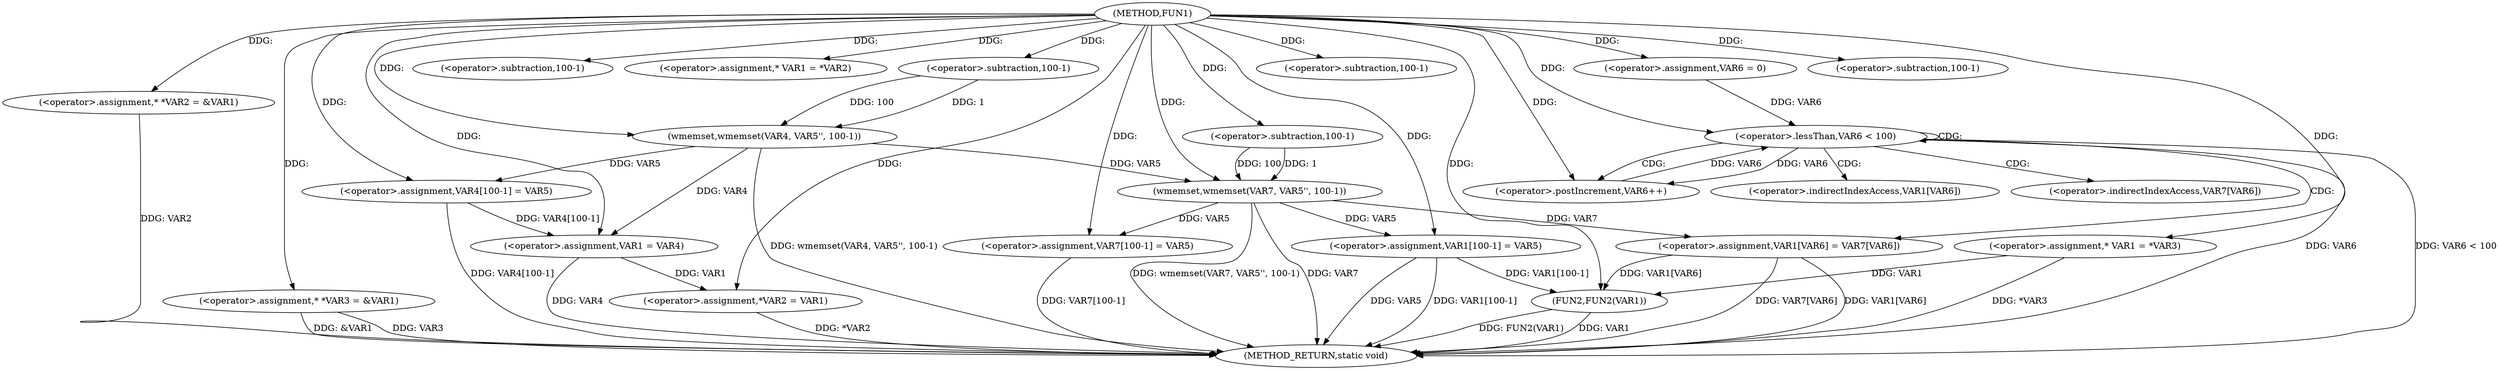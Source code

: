 digraph FUN1 {  
"1000100" [label = "(METHOD,FUN1)" ]
"1000188" [label = "(METHOD_RETURN,static void)" ]
"1000104" [label = "(<operator>.assignment,* *VAR2 = &VAR1)" ]
"1000109" [label = "(<operator>.assignment,* *VAR3 = &VAR1)" ]
"1000114" [label = "(wmemset,wmemset(VAR4, VAR5'', 100-1))" ]
"1000117" [label = "(<operator>.subtraction,100-1)" ]
"1000120" [label = "(<operator>.assignment,VAR4[100-1] = VAR5)" ]
"1000123" [label = "(<operator>.subtraction,100-1)" ]
"1000129" [label = "(<operator>.assignment,* VAR1 = *VAR2)" ]
"1000133" [label = "(<operator>.assignment,VAR1 = VAR4)" ]
"1000136" [label = "(<operator>.assignment,*VAR2 = VAR1)" ]
"1000142" [label = "(<operator>.assignment,* VAR1 = *VAR3)" ]
"1000149" [label = "(wmemset,wmemset(VAR7, VAR5'', 100-1))" ]
"1000152" [label = "(<operator>.subtraction,100-1)" ]
"1000155" [label = "(<operator>.assignment,VAR7[100-1] = VAR5)" ]
"1000158" [label = "(<operator>.subtraction,100-1)" ]
"1000163" [label = "(<operator>.assignment,VAR6 = 0)" ]
"1000166" [label = "(<operator>.lessThan,VAR6 < 100)" ]
"1000169" [label = "(<operator>.postIncrement,VAR6++)" ]
"1000172" [label = "(<operator>.assignment,VAR1[VAR6] = VAR7[VAR6])" ]
"1000179" [label = "(<operator>.assignment,VAR1[100-1] = VAR5)" ]
"1000182" [label = "(<operator>.subtraction,100-1)" ]
"1000186" [label = "(FUN2,FUN2(VAR1))" ]
"1000173" [label = "(<operator>.indirectIndexAccess,VAR1[VAR6])" ]
"1000176" [label = "(<operator>.indirectIndexAccess,VAR7[VAR6])" ]
  "1000186" -> "1000188"  [ label = "DDG: FUN2(VAR1)"] 
  "1000179" -> "1000188"  [ label = "DDG: VAR5"] 
  "1000104" -> "1000188"  [ label = "DDG: VAR2"] 
  "1000114" -> "1000188"  [ label = "DDG: wmemset(VAR4, VAR5'', 100-1)"] 
  "1000166" -> "1000188"  [ label = "DDG: VAR6 < 100"] 
  "1000149" -> "1000188"  [ label = "DDG: VAR7"] 
  "1000155" -> "1000188"  [ label = "DDG: VAR7[100-1]"] 
  "1000109" -> "1000188"  [ label = "DDG: &VAR1"] 
  "1000186" -> "1000188"  [ label = "DDG: VAR1"] 
  "1000142" -> "1000188"  [ label = "DDG: *VAR3"] 
  "1000166" -> "1000188"  [ label = "DDG: VAR6"] 
  "1000120" -> "1000188"  [ label = "DDG: VAR4[100-1]"] 
  "1000179" -> "1000188"  [ label = "DDG: VAR1[100-1]"] 
  "1000149" -> "1000188"  [ label = "DDG: wmemset(VAR7, VAR5'', 100-1)"] 
  "1000172" -> "1000188"  [ label = "DDG: VAR7[VAR6]"] 
  "1000133" -> "1000188"  [ label = "DDG: VAR4"] 
  "1000109" -> "1000188"  [ label = "DDG: VAR3"] 
  "1000172" -> "1000188"  [ label = "DDG: VAR1[VAR6]"] 
  "1000136" -> "1000188"  [ label = "DDG: *VAR2"] 
  "1000100" -> "1000104"  [ label = "DDG: "] 
  "1000100" -> "1000109"  [ label = "DDG: "] 
  "1000100" -> "1000114"  [ label = "DDG: "] 
  "1000117" -> "1000114"  [ label = "DDG: 100"] 
  "1000117" -> "1000114"  [ label = "DDG: 1"] 
  "1000100" -> "1000117"  [ label = "DDG: "] 
  "1000114" -> "1000120"  [ label = "DDG: VAR5"] 
  "1000100" -> "1000120"  [ label = "DDG: "] 
  "1000100" -> "1000123"  [ label = "DDG: "] 
  "1000100" -> "1000129"  [ label = "DDG: "] 
  "1000114" -> "1000133"  [ label = "DDG: VAR4"] 
  "1000120" -> "1000133"  [ label = "DDG: VAR4[100-1]"] 
  "1000100" -> "1000133"  [ label = "DDG: "] 
  "1000133" -> "1000136"  [ label = "DDG: VAR1"] 
  "1000100" -> "1000136"  [ label = "DDG: "] 
  "1000100" -> "1000142"  [ label = "DDG: "] 
  "1000100" -> "1000149"  [ label = "DDG: "] 
  "1000114" -> "1000149"  [ label = "DDG: VAR5"] 
  "1000152" -> "1000149"  [ label = "DDG: 100"] 
  "1000152" -> "1000149"  [ label = "DDG: 1"] 
  "1000100" -> "1000152"  [ label = "DDG: "] 
  "1000149" -> "1000155"  [ label = "DDG: VAR5"] 
  "1000100" -> "1000155"  [ label = "DDG: "] 
  "1000100" -> "1000158"  [ label = "DDG: "] 
  "1000100" -> "1000163"  [ label = "DDG: "] 
  "1000163" -> "1000166"  [ label = "DDG: VAR6"] 
  "1000169" -> "1000166"  [ label = "DDG: VAR6"] 
  "1000100" -> "1000166"  [ label = "DDG: "] 
  "1000166" -> "1000169"  [ label = "DDG: VAR6"] 
  "1000100" -> "1000169"  [ label = "DDG: "] 
  "1000149" -> "1000172"  [ label = "DDG: VAR7"] 
  "1000100" -> "1000179"  [ label = "DDG: "] 
  "1000149" -> "1000179"  [ label = "DDG: VAR5"] 
  "1000100" -> "1000182"  [ label = "DDG: "] 
  "1000179" -> "1000186"  [ label = "DDG: VAR1[100-1]"] 
  "1000172" -> "1000186"  [ label = "DDG: VAR1[VAR6]"] 
  "1000142" -> "1000186"  [ label = "DDG: VAR1"] 
  "1000100" -> "1000186"  [ label = "DDG: "] 
  "1000166" -> "1000166"  [ label = "CDG: "] 
  "1000166" -> "1000176"  [ label = "CDG: "] 
  "1000166" -> "1000172"  [ label = "CDG: "] 
  "1000166" -> "1000173"  [ label = "CDG: "] 
  "1000166" -> "1000169"  [ label = "CDG: "] 
}
